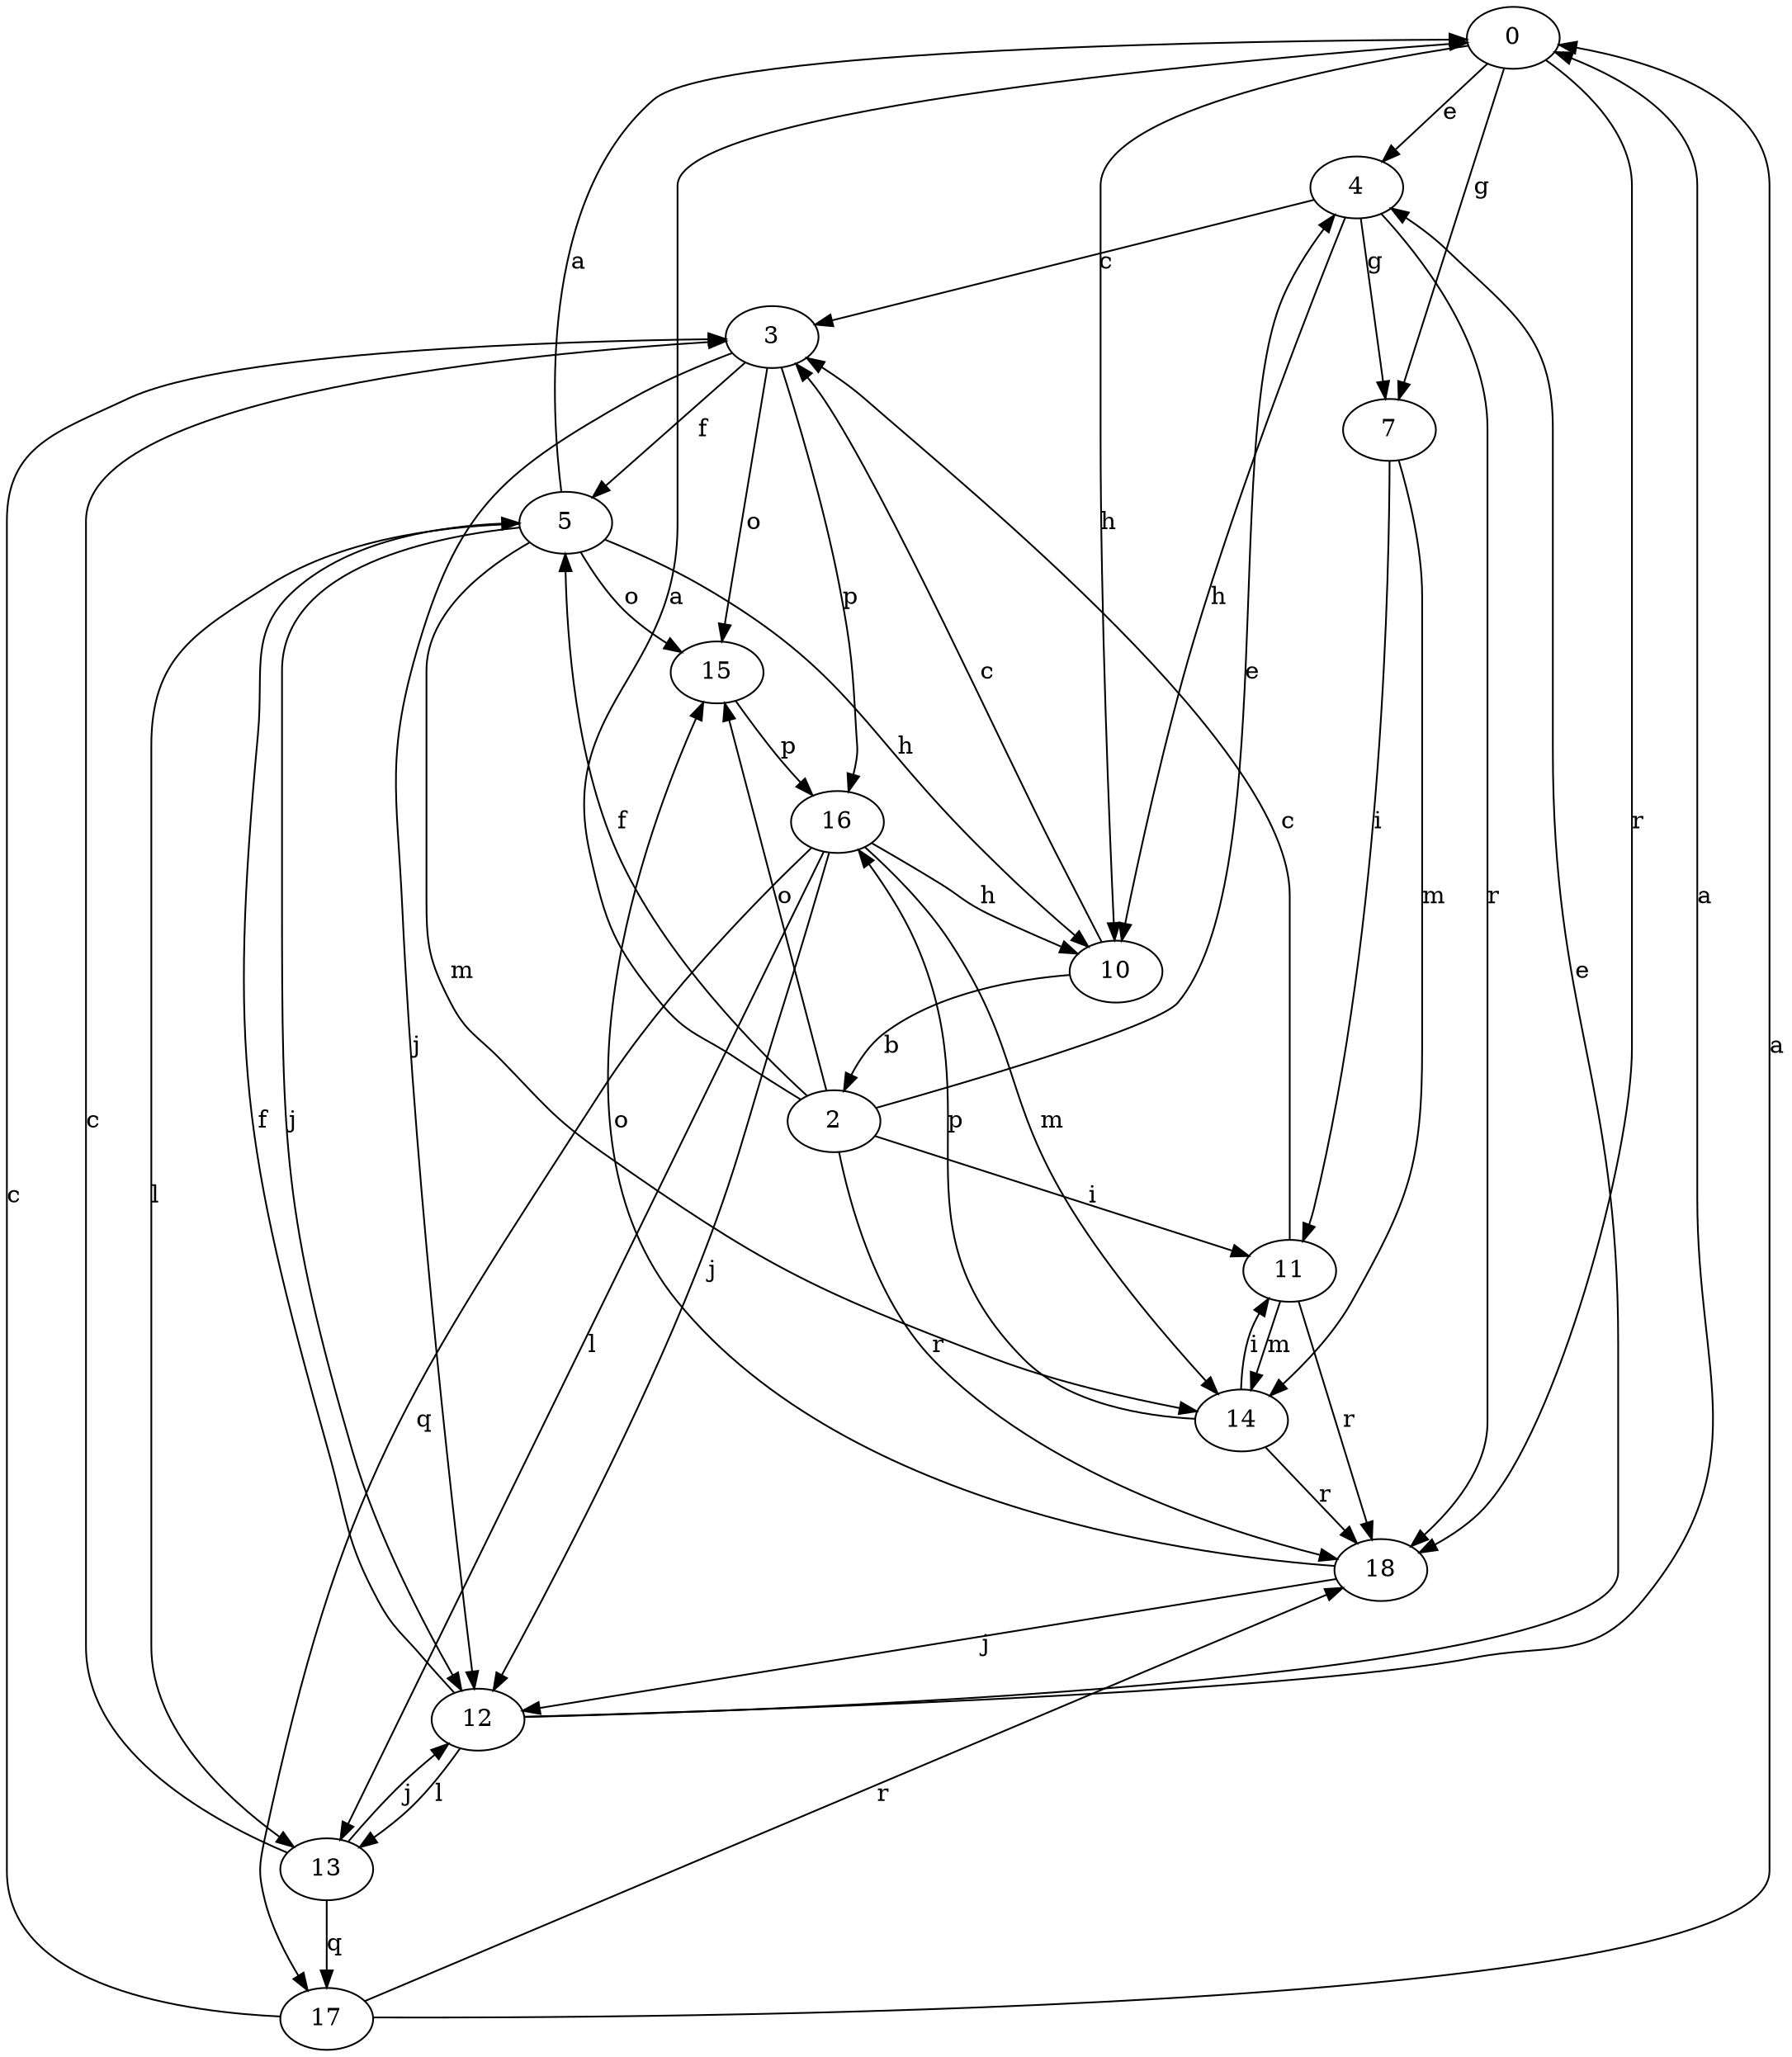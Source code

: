 strict digraph  {
0;
2;
3;
4;
5;
7;
10;
11;
12;
13;
14;
15;
16;
17;
18;
0 -> 4  [label=e];
0 -> 7  [label=g];
0 -> 10  [label=h];
0 -> 18  [label=r];
2 -> 0  [label=a];
2 -> 4  [label=e];
2 -> 5  [label=f];
2 -> 11  [label=i];
2 -> 15  [label=o];
2 -> 18  [label=r];
3 -> 5  [label=f];
3 -> 12  [label=j];
3 -> 15  [label=o];
3 -> 16  [label=p];
4 -> 3  [label=c];
4 -> 7  [label=g];
4 -> 10  [label=h];
4 -> 18  [label=r];
5 -> 0  [label=a];
5 -> 10  [label=h];
5 -> 12  [label=j];
5 -> 13  [label=l];
5 -> 14  [label=m];
5 -> 15  [label=o];
7 -> 11  [label=i];
7 -> 14  [label=m];
10 -> 2  [label=b];
10 -> 3  [label=c];
11 -> 3  [label=c];
11 -> 14  [label=m];
11 -> 18  [label=r];
12 -> 0  [label=a];
12 -> 4  [label=e];
12 -> 5  [label=f];
12 -> 13  [label=l];
13 -> 3  [label=c];
13 -> 12  [label=j];
13 -> 17  [label=q];
14 -> 11  [label=i];
14 -> 16  [label=p];
14 -> 18  [label=r];
15 -> 16  [label=p];
16 -> 10  [label=h];
16 -> 12  [label=j];
16 -> 13  [label=l];
16 -> 14  [label=m];
16 -> 17  [label=q];
17 -> 0  [label=a];
17 -> 3  [label=c];
17 -> 18  [label=r];
18 -> 12  [label=j];
18 -> 15  [label=o];
}
